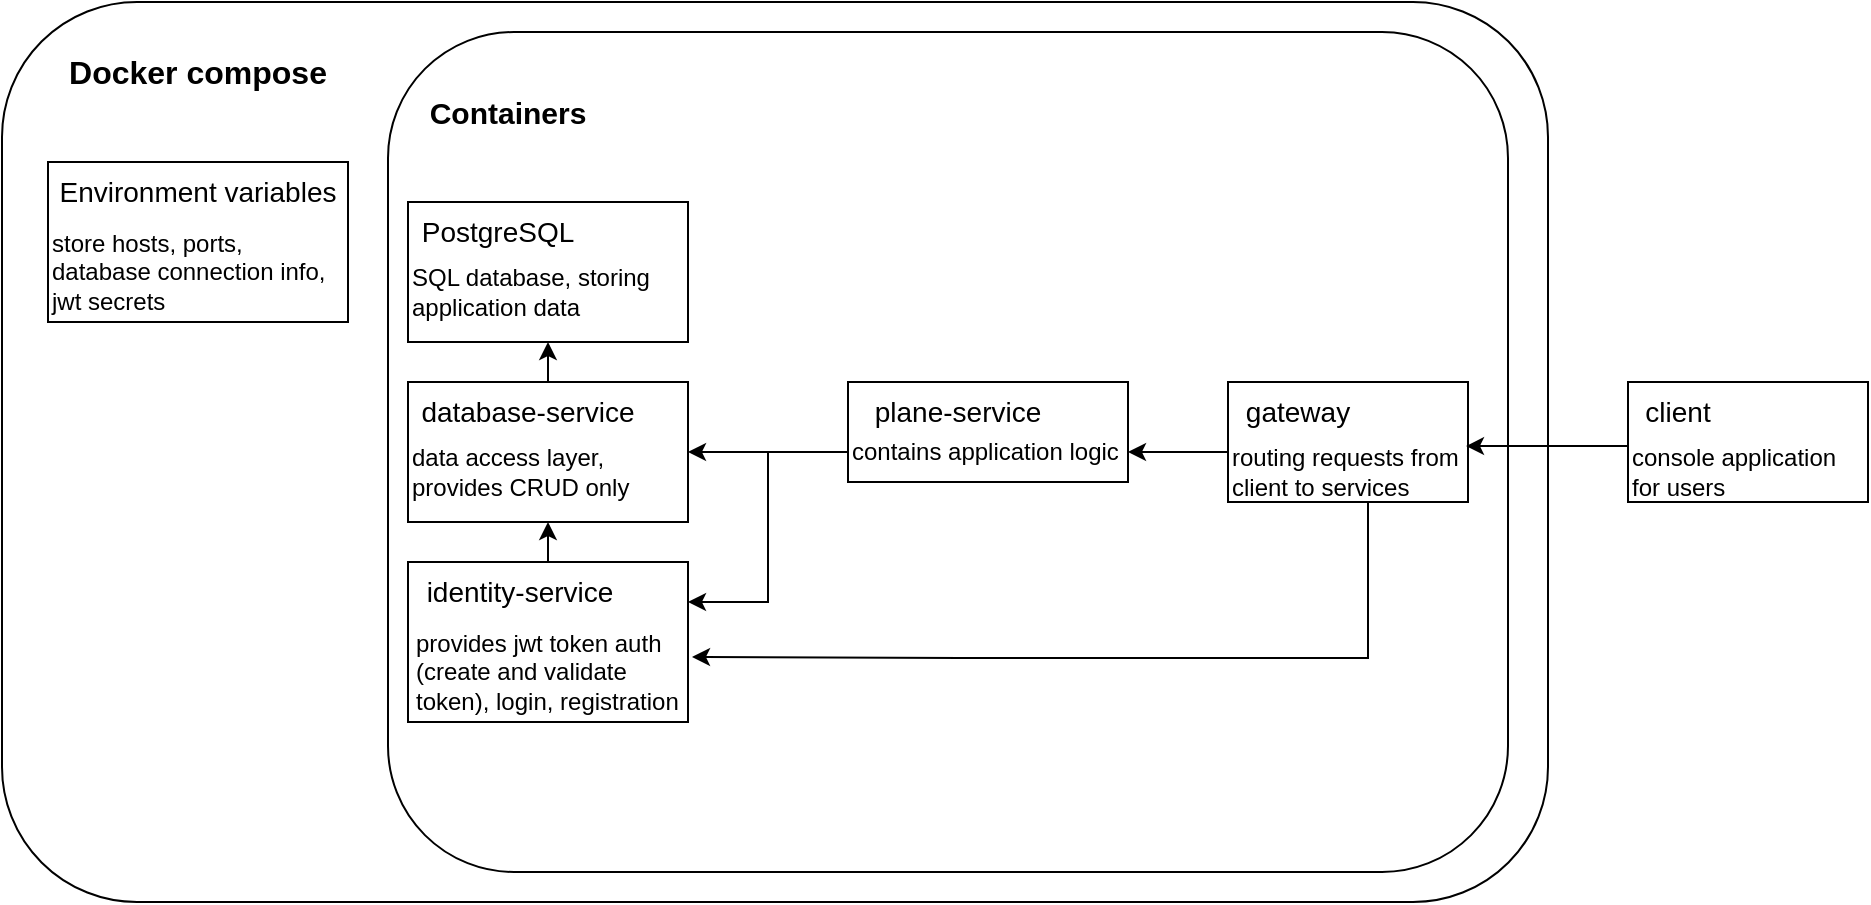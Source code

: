 <mxfile version="24.7.17">
  <diagram id="23iRSUPoRavnBvh4doch" name="Page-1">
    <mxGraphModel dx="1674" dy="844" grid="1" gridSize="10" guides="1" tooltips="1" connect="1" arrows="1" fold="1" page="1" pageScale="1" pageWidth="827" pageHeight="1169" math="0" shadow="0">
      <root>
        <mxCell id="0" />
        <mxCell id="1" parent="0" />
        <mxCell id="2" value="" style="rounded=1;whiteSpace=wrap;html=1;" parent="1" vertex="1">
          <mxGeometry x="340" y="230" width="773" height="450" as="geometry" />
        </mxCell>
        <mxCell id="3" value="&lt;font style=&quot;font-size: 16px;&quot;&gt;&lt;b&gt;Docker compose&lt;/b&gt;&lt;/font&gt;" style="text;html=1;strokeColor=none;fillColor=none;align=center;verticalAlign=middle;whiteSpace=wrap;rounded=0;" parent="1" vertex="1">
          <mxGeometry x="363" y="250" width="150" height="30" as="geometry" />
        </mxCell>
        <mxCell id="4" value="" style="rounded=0;whiteSpace=wrap;html=1;" parent="1" vertex="1">
          <mxGeometry x="363" y="310" width="150" height="80" as="geometry" />
        </mxCell>
        <mxCell id="5" value="&lt;span style=&quot;font-size: 14px;&quot;&gt;Environment variables&lt;/span&gt;" style="text;html=1;strokeColor=none;fillColor=none;align=center;verticalAlign=middle;whiteSpace=wrap;rounded=0;" parent="1" vertex="1">
          <mxGeometry x="363" y="310" width="150" height="30" as="geometry" />
        </mxCell>
        <mxCell id="6" value="store hosts, ports, database connection info, jwt secrets" style="text;html=1;strokeColor=none;fillColor=none;align=left;verticalAlign=middle;whiteSpace=wrap;rounded=0;" parent="1" vertex="1">
          <mxGeometry x="363" y="350" width="150" height="30" as="geometry" />
        </mxCell>
        <mxCell id="7" value="" style="rounded=1;whiteSpace=wrap;html=1;" parent="1" vertex="1">
          <mxGeometry x="533" y="245" width="560" height="420" as="geometry" />
        </mxCell>
        <mxCell id="8" value="&lt;b&gt;&lt;font style=&quot;font-size: 15px;&quot;&gt;Containers&lt;/font&gt;&lt;/b&gt;" style="text;html=1;strokeColor=none;fillColor=none;align=center;verticalAlign=middle;whiteSpace=wrap;rounded=0;" parent="1" vertex="1">
          <mxGeometry x="563" y="270" width="60" height="30" as="geometry" />
        </mxCell>
        <mxCell id="9" value="" style="rounded=0;whiteSpace=wrap;html=1;" parent="1" vertex="1">
          <mxGeometry x="543" y="330" width="140" height="70" as="geometry" />
        </mxCell>
        <mxCell id="10" value="&lt;font style=&quot;font-size: 14px;&quot;&gt;PostgreSQL&lt;/font&gt;" style="text;html=1;strokeColor=none;fillColor=none;align=center;verticalAlign=middle;whiteSpace=wrap;rounded=0;" parent="1" vertex="1">
          <mxGeometry x="543" y="330" width="90" height="30" as="geometry" />
        </mxCell>
        <mxCell id="11" value="SQL database, storing application data" style="text;html=1;strokeColor=none;fillColor=none;align=left;verticalAlign=middle;whiteSpace=wrap;rounded=0;" parent="1" vertex="1">
          <mxGeometry x="543" y="360" width="136" height="30" as="geometry" />
        </mxCell>
        <mxCell id="12" value="" style="rounded=0;whiteSpace=wrap;html=1;" parent="1" vertex="1">
          <mxGeometry x="543" y="420" width="140" height="70" as="geometry" />
        </mxCell>
        <mxCell id="13" style="edgeStyle=orthogonalEdgeStyle;rounded=0;orthogonalLoop=1;jettySize=auto;html=1;exitX=0.5;exitY=0;exitDx=0;exitDy=0;entryX=0.5;entryY=1;entryDx=0;entryDy=0;" parent="1" source="14" target="9" edge="1">
          <mxGeometry relative="1" as="geometry" />
        </mxCell>
        <mxCell id="14" value="&lt;font style=&quot;font-size: 14px;&quot;&gt;database-service&lt;/font&gt;" style="text;html=1;strokeColor=none;fillColor=none;align=center;verticalAlign=middle;whiteSpace=wrap;rounded=0;" parent="1" vertex="1">
          <mxGeometry x="543" y="420" width="120" height="30" as="geometry" />
        </mxCell>
        <mxCell id="15" value="data access layer, provides CRUD only" style="text;html=1;strokeColor=none;fillColor=none;align=left;verticalAlign=middle;whiteSpace=wrap;rounded=0;" parent="1" vertex="1">
          <mxGeometry x="543" y="450" width="130" height="30" as="geometry" />
        </mxCell>
        <mxCell id="16" value="" style="rounded=0;whiteSpace=wrap;html=1;" parent="1" vertex="1">
          <mxGeometry x="543" y="510" width="140" height="80" as="geometry" />
        </mxCell>
        <mxCell id="17" style="edgeStyle=orthogonalEdgeStyle;rounded=0;orthogonalLoop=1;jettySize=auto;html=1;exitX=0.5;exitY=0;exitDx=0;exitDy=0;entryX=0.5;entryY=1;entryDx=0;entryDy=0;" parent="1" source="18" target="12" edge="1">
          <mxGeometry relative="1" as="geometry" />
        </mxCell>
        <mxCell id="18" value="&lt;font style=&quot;font-size: 14px;&quot;&gt;identity-service&lt;/font&gt;" style="text;html=1;strokeColor=none;fillColor=none;align=center;verticalAlign=middle;whiteSpace=wrap;rounded=0;" parent="1" vertex="1">
          <mxGeometry x="543" y="510" width="112" height="30" as="geometry" />
        </mxCell>
        <mxCell id="19" value="provides jwt token auth (create and validate token), login, registration" style="text;html=1;strokeColor=none;fillColor=none;align=left;verticalAlign=middle;whiteSpace=wrap;rounded=0;" parent="1" vertex="1">
          <mxGeometry x="545" y="550" width="140" height="30" as="geometry" />
        </mxCell>
        <mxCell id="20" value="" style="rounded=0;whiteSpace=wrap;html=1;" parent="1" vertex="1">
          <mxGeometry x="763" y="420" width="140" height="50" as="geometry" />
        </mxCell>
        <mxCell id="21" value="&lt;font style=&quot;font-size: 14px;&quot;&gt;plane-service&lt;/font&gt;" style="text;html=1;strokeColor=none;fillColor=none;align=center;verticalAlign=middle;whiteSpace=wrap;rounded=0;" parent="1" vertex="1">
          <mxGeometry x="763" y="420" width="110" height="30" as="geometry" />
        </mxCell>
        <mxCell id="22" style="edgeStyle=orthogonalEdgeStyle;rounded=0;orthogonalLoop=1;jettySize=auto;html=1;entryX=1;entryY=0.5;entryDx=0;entryDy=0;" parent="1" source="24" target="12" edge="1">
          <mxGeometry relative="1" as="geometry" />
        </mxCell>
        <mxCell id="23" style="edgeStyle=orthogonalEdgeStyle;rounded=0;orthogonalLoop=1;jettySize=auto;html=1;entryX=1;entryY=0.25;entryDx=0;entryDy=0;" parent="1" source="24" target="16" edge="1">
          <mxGeometry relative="1" as="geometry" />
        </mxCell>
        <mxCell id="24" value="contains application logic" style="text;html=1;strokeColor=none;fillColor=none;align=left;verticalAlign=middle;whiteSpace=wrap;rounded=0;" parent="1" vertex="1">
          <mxGeometry x="763" y="440" width="140" height="30" as="geometry" />
        </mxCell>
        <mxCell id="25" value="" style="rounded=0;whiteSpace=wrap;html=1;" parent="1" vertex="1">
          <mxGeometry x="953" y="420" width="120" height="60" as="geometry" />
        </mxCell>
        <mxCell id="26" value="&lt;font style=&quot;font-size: 14px;&quot;&gt;gateway&lt;/font&gt;" style="text;html=1;strokeColor=none;fillColor=none;align=center;verticalAlign=middle;whiteSpace=wrap;rounded=0;" parent="1" vertex="1">
          <mxGeometry x="953" y="420" width="70" height="30" as="geometry" />
        </mxCell>
        <mxCell id="27" style="edgeStyle=orthogonalEdgeStyle;rounded=0;orthogonalLoop=1;jettySize=auto;html=1;entryX=1;entryY=0.5;entryDx=0;entryDy=0;exitX=0;exitY=0.25;exitDx=0;exitDy=0;" parent="1" source="29" target="24" edge="1">
          <mxGeometry relative="1" as="geometry">
            <Array as="points">
              <mxPoint x="953" y="455" />
            </Array>
          </mxGeometry>
        </mxCell>
        <mxCell id="28" style="edgeStyle=orthogonalEdgeStyle;rounded=0;orthogonalLoop=1;jettySize=auto;html=1;entryX=1;entryY=0.25;entryDx=0;entryDy=0;" parent="1" source="29" target="19" edge="1">
          <mxGeometry relative="1" as="geometry">
            <Array as="points">
              <mxPoint x="1023" y="558" />
              <mxPoint x="819" y="558" />
            </Array>
          </mxGeometry>
        </mxCell>
        <mxCell id="29" value="routing requests from client to services" style="text;html=1;strokeColor=none;fillColor=none;align=left;verticalAlign=middle;whiteSpace=wrap;rounded=0;" parent="1" vertex="1">
          <mxGeometry x="953" y="450" width="140" height="30" as="geometry" />
        </mxCell>
        <mxCell id="30" value="" style="rounded=0;whiteSpace=wrap;html=1;" parent="1" vertex="1">
          <mxGeometry x="1153" y="420" width="120" height="60" as="geometry" />
        </mxCell>
        <mxCell id="31" value="&lt;font style=&quot;font-size: 14px;&quot;&gt;client&lt;/font&gt;" style="text;html=1;strokeColor=none;fillColor=none;align=center;verticalAlign=middle;whiteSpace=wrap;rounded=0;" parent="1" vertex="1">
          <mxGeometry x="1153" y="420" width="50" height="30" as="geometry" />
        </mxCell>
        <mxCell id="32" value="console application for users" style="text;html=1;strokeColor=none;fillColor=none;align=left;verticalAlign=middle;whiteSpace=wrap;rounded=0;" parent="1" vertex="1">
          <mxGeometry x="1153" y="450" width="110" height="30" as="geometry" />
        </mxCell>
        <mxCell id="33" style="edgeStyle=orthogonalEdgeStyle;rounded=0;orthogonalLoop=1;jettySize=auto;html=1;entryX=0.85;entryY=0.067;entryDx=0;entryDy=0;entryPerimeter=0;" parent="1" source="32" target="29" edge="1">
          <mxGeometry relative="1" as="geometry">
            <Array as="points">
              <mxPoint x="1133" y="452" />
              <mxPoint x="1133" y="452" />
            </Array>
          </mxGeometry>
        </mxCell>
      </root>
    </mxGraphModel>
  </diagram>
</mxfile>
